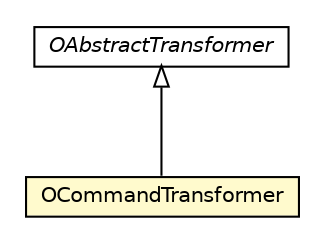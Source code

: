#!/usr/local/bin/dot
#
# Class diagram 
# Generated by UMLGraph version R5_6-24-gf6e263 (http://www.umlgraph.org/)
#

digraph G {
	edge [fontname="Helvetica",fontsize=10,labelfontname="Helvetica",labelfontsize=10];
	node [fontname="Helvetica",fontsize=10,shape=plaintext];
	nodesep=0.25;
	ranksep=0.5;
	// com.orientechnologies.orient.etl.transformer.OAbstractTransformer
	c1160405 [label=<<table title="com.orientechnologies.orient.etl.transformer.OAbstractTransformer" border="0" cellborder="1" cellspacing="0" cellpadding="2" port="p" href="./OAbstractTransformer.html">
		<tr><td><table border="0" cellspacing="0" cellpadding="1">
<tr><td align="center" balign="center"><font face="Helvetica-Oblique"> OAbstractTransformer </font></td></tr>
		</table></td></tr>
		</table>>, URL="./OAbstractTransformer.html", fontname="Helvetica", fontcolor="black", fontsize=10.0];
	// com.orientechnologies.orient.etl.transformer.OCommandTransformer
	c1160412 [label=<<table title="com.orientechnologies.orient.etl.transformer.OCommandTransformer" border="0" cellborder="1" cellspacing="0" cellpadding="2" port="p" bgcolor="lemonChiffon" href="./OCommandTransformer.html">
		<tr><td><table border="0" cellspacing="0" cellpadding="1">
<tr><td align="center" balign="center"> OCommandTransformer </td></tr>
		</table></td></tr>
		</table>>, URL="./OCommandTransformer.html", fontname="Helvetica", fontcolor="black", fontsize=10.0];
	//com.orientechnologies.orient.etl.transformer.OCommandTransformer extends com.orientechnologies.orient.etl.transformer.OAbstractTransformer
	c1160405:p -> c1160412:p [dir=back,arrowtail=empty];
}

